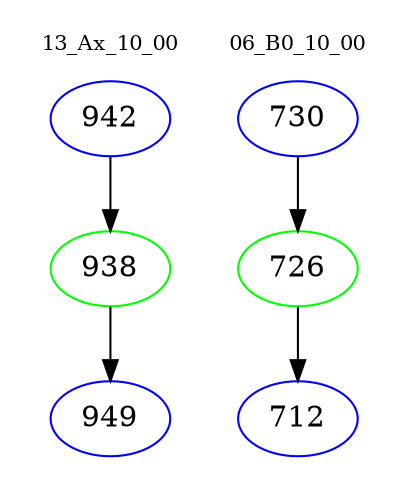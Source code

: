 digraph{
subgraph cluster_0 {
color = white
label = "13_Ax_10_00";
fontsize=10;
T0_942 [label="942", color="blue"]
T0_942 -> T0_938 [color="black"]
T0_938 [label="938", color="green"]
T0_938 -> T0_949 [color="black"]
T0_949 [label="949", color="blue"]
}
subgraph cluster_1 {
color = white
label = "06_B0_10_00";
fontsize=10;
T1_730 [label="730", color="blue"]
T1_730 -> T1_726 [color="black"]
T1_726 [label="726", color="green"]
T1_726 -> T1_712 [color="black"]
T1_712 [label="712", color="blue"]
}
}
